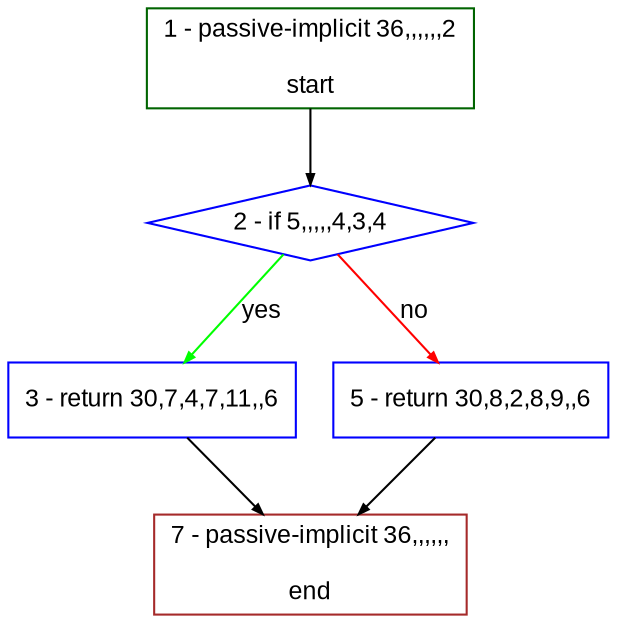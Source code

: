 digraph "" {
  graph [fillcolor="#FFFFCC", label="", bgcolor="white", fontsize="12", pack="true", compound="true", style="rounded,filled", fontname="Arial", packmode="clust"];
  node [node_initialized="no", fillcolor="white", label="", fontsize="12", shape="rectangle", color="grey", fixedsize="false", style="filled", compound="true", fontname="Arial"];
  edge [dir="forward", label="", arrowsize="0.5", fontsize="12", arrowhead="normal", arrowtail="none", lhead="", color="black", ltail="", compound="true", fontcolor="black", fontname="Arial"];
  __N1 [fillcolor="#ffffff", label="2 - if 5,,,,,4,3,4", shape="diamond", color="#0000ff", style="filled"];
  __N2 [fillcolor="#ffffff", label="1 - passive-implicit 36,,,,,,2\n\nstart", shape="box", color="#006400", style="filled"];
  __N3 [fillcolor="#ffffff", label="3 - return 30,7,4,7,11,,6", shape="box", color="#0000ff", style="filled"];
  __N4 [fillcolor="#ffffff", label="5 - return 30,8,2,8,9,,6", shape="box", color="#0000ff", style="filled"];
  __N5 [fillcolor="#ffffff", label="7 - passive-implicit 36,,,,,,\n\nend", shape="box", color="#a52a2a", style="filled"];
  __N2 -> __N1 [dir="forward", label="", arrowhead="normal", arrowtail="none", color="#000000"];
  __N1 -> __N3 [dir="forward", label="yes", arrowhead="normal", arrowtail="none", color="#00ff00"];
  __N1 -> __N4 [dir="forward", label="no", arrowhead="normal", arrowtail="none", color="#ff0000"];
  __N3 -> __N5 [dir="forward", label="", arrowhead="normal", arrowtail="none", color="#000000"];
  __N4 -> __N5 [dir="forward", label="", arrowhead="normal", arrowtail="none", color="#000000"];
}
